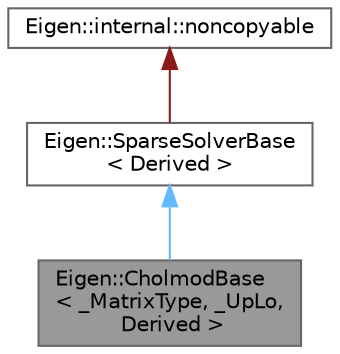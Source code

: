 digraph "Eigen::CholmodBase&lt; _MatrixType, _UpLo, Derived &gt;"
{
 // LATEX_PDF_SIZE
  bgcolor="transparent";
  edge [fontname=Helvetica,fontsize=10,labelfontname=Helvetica,labelfontsize=10];
  node [fontname=Helvetica,fontsize=10,shape=box,height=0.2,width=0.4];
  Node1 [id="Node000001",label="Eigen::CholmodBase\l\< _MatrixType, _UpLo,\l Derived \>",height=0.2,width=0.4,color="gray40", fillcolor="grey60", style="filled", fontcolor="black",tooltip="The base class for the direct Cholesky factorization of Cholmod"];
  Node2 -> Node1 [id="edge3_Node000001_Node000002",dir="back",color="steelblue1",style="solid",tooltip=" "];
  Node2 [id="Node000002",label="Eigen::SparseSolverBase\l\< Derived \>",height=0.2,width=0.4,color="gray40", fillcolor="white", style="filled",URL="$class_eigen_1_1_sparse_solver_base.html",tooltip="A base class for sparse solvers"];
  Node3 -> Node2 [id="edge4_Node000002_Node000003",dir="back",color="firebrick4",style="solid",tooltip=" "];
  Node3 [id="Node000003",label="Eigen::internal::noncopyable",height=0.2,width=0.4,color="gray40", fillcolor="white", style="filled",URL="$class_eigen_1_1internal_1_1noncopyable.html",tooltip=" "];
}
